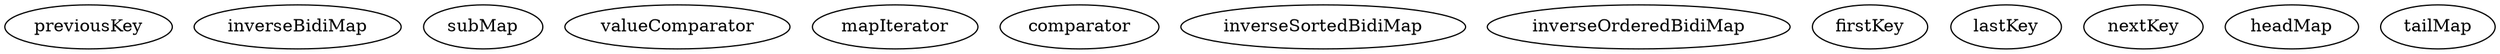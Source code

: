 digraph G {
previousKey;
inverseBidiMap;
subMap;
valueComparator;
mapIterator;
comparator;
inverseSortedBidiMap;
inverseOrderedBidiMap;
firstKey;
lastKey;
nextKey;
headMap;
tailMap;
}